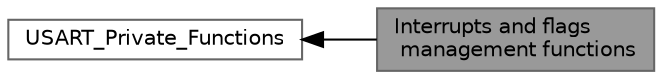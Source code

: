 digraph "Interrupts and flags management functions"
{
 // LATEX_PDF_SIZE
  bgcolor="transparent";
  edge [fontname=Helvetica,fontsize=10,labelfontname=Helvetica,labelfontsize=10];
  node [fontname=Helvetica,fontsize=10,shape=box,height=0.2,width=0.4];
  rankdir=LR;
  Node1 [id="Node000001",label="Interrupts and flags\l management functions",height=0.2,width=0.4,color="gray40", fillcolor="grey60", style="filled", fontcolor="black",tooltip="Interrupts and flags management functions."];
  Node2 [id="Node000002",label="USART_Private_Functions",height=0.2,width=0.4,color="grey40", fillcolor="white", style="filled",URL="$group___u_s_a_r_t___private___functions.html",tooltip=" "];
  Node2->Node1 [shape=plaintext, dir="back", style="solid"];
}
